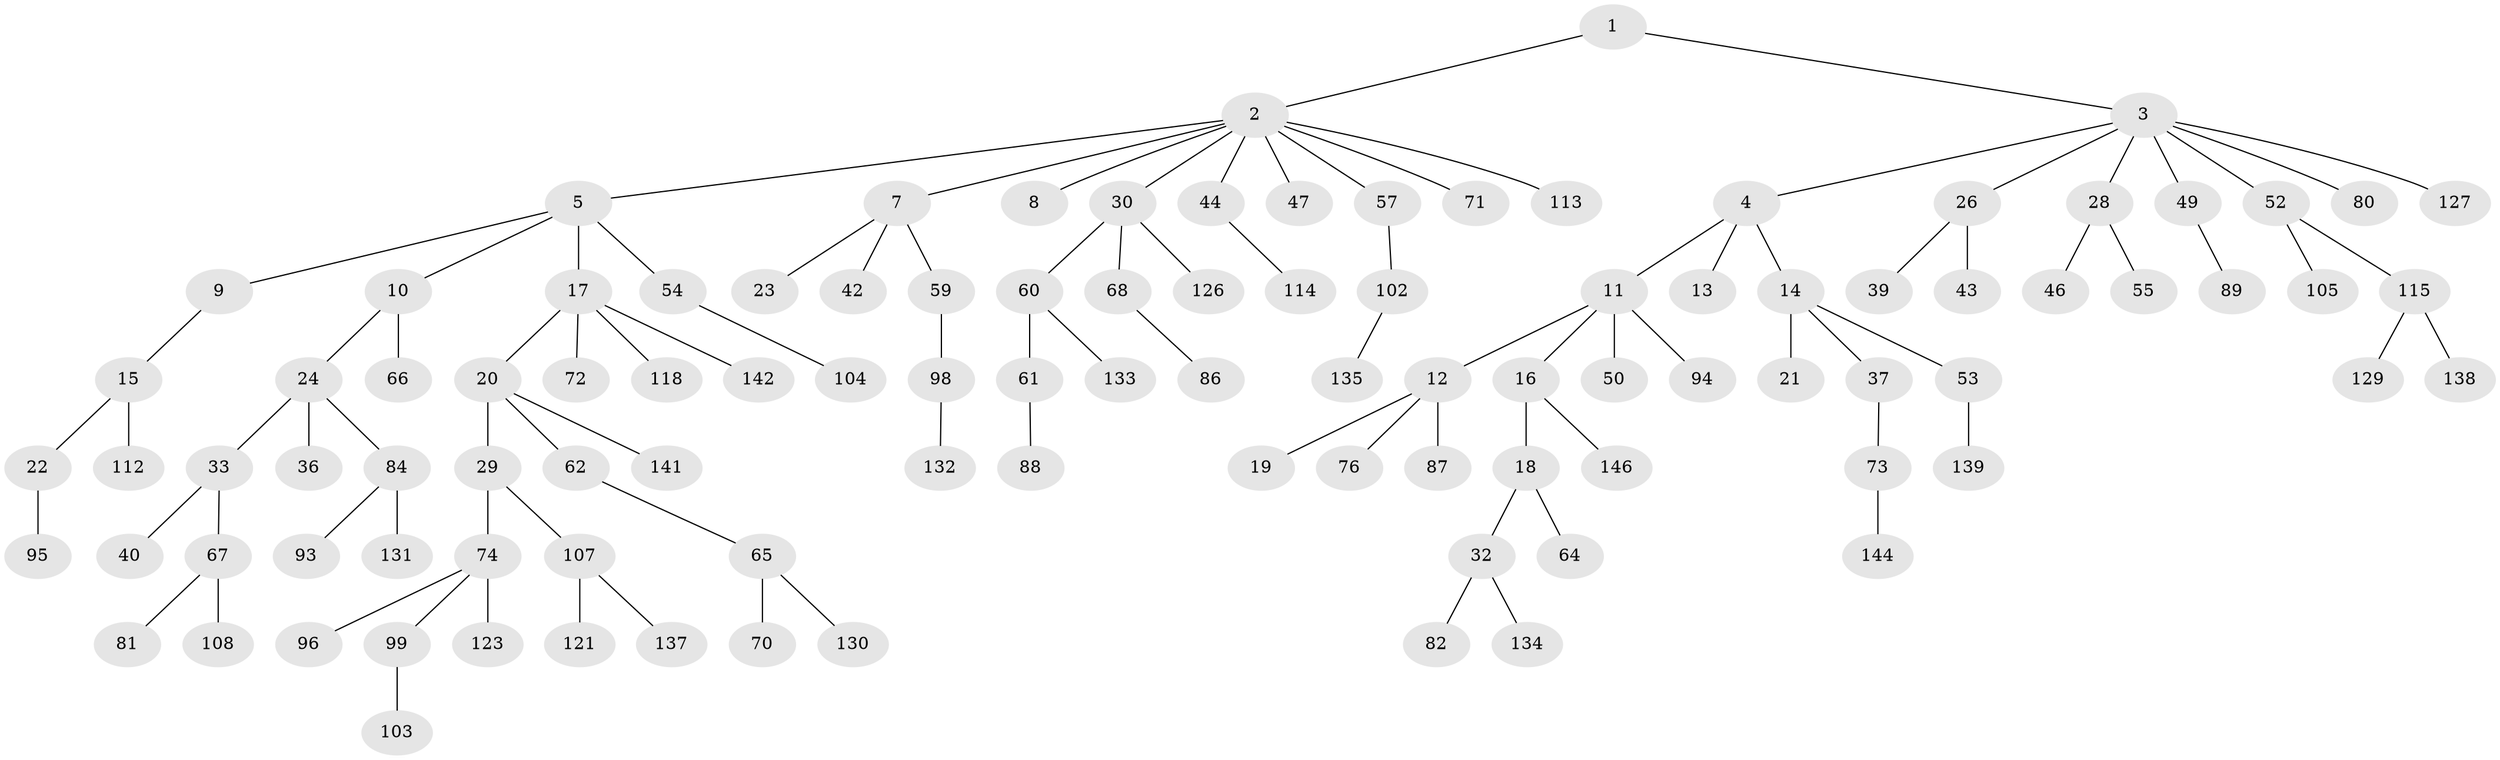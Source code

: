 // Generated by graph-tools (version 1.1) at 2025/52/02/27/25 19:52:10]
// undirected, 103 vertices, 102 edges
graph export_dot {
graph [start="1"]
  node [color=gray90,style=filled];
  1 [super="+56"];
  2 [super="+27"];
  3 [super="+45"];
  4 [super="+6"];
  5 [super="+69"];
  7;
  8;
  9 [super="+124"];
  10 [super="+79"];
  11 [super="+38"];
  12 [super="+92"];
  13;
  14 [super="+34"];
  15 [super="+25"];
  16 [super="+90"];
  17 [super="+120"];
  18 [super="+77"];
  19;
  20 [super="+91"];
  21;
  22 [super="+101"];
  23;
  24 [super="+31"];
  26;
  28 [super="+35"];
  29;
  30 [super="+48"];
  32 [super="+78"];
  33 [super="+58"];
  36;
  37;
  39 [super="+116"];
  40 [super="+41"];
  42 [super="+109"];
  43;
  44 [super="+140"];
  46 [super="+119"];
  47;
  49 [super="+51"];
  50;
  52 [super="+63"];
  53 [super="+106"];
  54;
  55;
  57;
  59 [super="+122"];
  60;
  61;
  62;
  64;
  65 [super="+110"];
  66;
  67;
  68;
  70;
  71;
  72 [super="+83"];
  73 [super="+148"];
  74 [super="+75"];
  76;
  80 [super="+97"];
  81 [super="+100"];
  82;
  84 [super="+85"];
  86;
  87;
  88;
  89;
  93;
  94;
  95 [super="+111"];
  96;
  98;
  99;
  102 [super="+128"];
  103;
  104 [super="+143"];
  105;
  107 [super="+117"];
  108;
  112 [super="+125"];
  113;
  114;
  115;
  118;
  121 [super="+136"];
  123;
  126 [super="+147"];
  127;
  129;
  130;
  131;
  132;
  133;
  134 [super="+145"];
  135;
  137;
  138;
  139;
  141;
  142;
  144;
  146;
  1 -- 2;
  1 -- 3;
  2 -- 5;
  2 -- 7;
  2 -- 8;
  2 -- 30;
  2 -- 57;
  2 -- 113;
  2 -- 44;
  2 -- 47;
  2 -- 71;
  3 -- 4;
  3 -- 26;
  3 -- 28;
  3 -- 49;
  3 -- 127;
  3 -- 80;
  3 -- 52;
  4 -- 11;
  4 -- 13;
  4 -- 14;
  5 -- 9;
  5 -- 10;
  5 -- 17;
  5 -- 54;
  7 -- 23;
  7 -- 42;
  7 -- 59;
  9 -- 15;
  10 -- 24;
  10 -- 66;
  11 -- 12;
  11 -- 16;
  11 -- 50;
  11 -- 94;
  12 -- 19;
  12 -- 76;
  12 -- 87;
  14 -- 21;
  14 -- 37;
  14 -- 53;
  15 -- 22;
  15 -- 112;
  16 -- 18;
  16 -- 146;
  17 -- 20;
  17 -- 72;
  17 -- 118;
  17 -- 142;
  18 -- 32;
  18 -- 64;
  20 -- 29;
  20 -- 62;
  20 -- 141;
  22 -- 95;
  24 -- 33;
  24 -- 36;
  24 -- 84;
  26 -- 39;
  26 -- 43;
  28 -- 46;
  28 -- 55;
  29 -- 74;
  29 -- 107;
  30 -- 68;
  30 -- 126;
  30 -- 60;
  32 -- 82;
  32 -- 134;
  33 -- 40;
  33 -- 67;
  37 -- 73;
  44 -- 114;
  49 -- 89;
  52 -- 105;
  52 -- 115;
  53 -- 139;
  54 -- 104;
  57 -- 102;
  59 -- 98;
  60 -- 61;
  60 -- 133;
  61 -- 88;
  62 -- 65;
  65 -- 70;
  65 -- 130;
  67 -- 81;
  67 -- 108;
  68 -- 86;
  73 -- 144;
  74 -- 123;
  74 -- 96;
  74 -- 99;
  84 -- 93;
  84 -- 131;
  98 -- 132;
  99 -- 103;
  102 -- 135;
  107 -- 121;
  107 -- 137;
  115 -- 129;
  115 -- 138;
}
